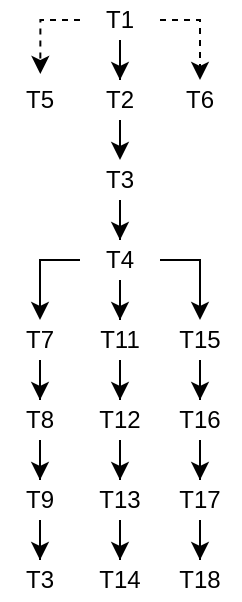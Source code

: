 <mxfile version="14.4.4" type="device"><diagram id="cH80iMF6GIbYIb9m7Wub" name="Page-1"><mxGraphModel dx="677" dy="363" grid="0" gridSize="10" guides="1" tooltips="1" connect="1" arrows="1" fold="1" page="1" pageScale="1" pageWidth="827" pageHeight="1169" math="0" shadow="0"><root><mxCell id="0"/><mxCell id="1" parent="0"/><mxCell id="Zf0aiyPFzgRAUX0XwArn-5" style="edgeStyle=orthogonalEdgeStyle;rounded=0;orthogonalLoop=1;jettySize=auto;html=1;entryX=0.5;entryY=0;entryDx=0;entryDy=0;" parent="1" source="Zf0aiyPFzgRAUX0XwArn-2" target="Zf0aiyPFzgRAUX0XwArn-3" edge="1"><mxGeometry relative="1" as="geometry"/></mxCell><mxCell id="-KZV9sA-aVCXaVLo_YIW-2" style="edgeStyle=orthogonalEdgeStyle;rounded=0;orthogonalLoop=1;jettySize=auto;html=1;entryX=0.5;entryY=0;entryDx=0;entryDy=0;dashed=1;" edge="1" parent="1" source="Zf0aiyPFzgRAUX0XwArn-2" target="Zf0aiyPFzgRAUX0XwArn-9"><mxGeometry relative="1" as="geometry"><Array as="points"><mxPoint x="500" y="170"/></Array></mxGeometry></mxCell><mxCell id="-KZV9sA-aVCXaVLo_YIW-3" style="edgeStyle=orthogonalEdgeStyle;rounded=0;orthogonalLoop=1;jettySize=auto;html=1;entryX=0.504;entryY=-0.15;entryDx=0;entryDy=0;entryPerimeter=0;dashed=1;" edge="1" parent="1" source="Zf0aiyPFzgRAUX0XwArn-2" target="Zf0aiyPFzgRAUX0XwArn-8"><mxGeometry relative="1" as="geometry"><Array as="points"><mxPoint x="420" y="170"/></Array></mxGeometry></mxCell><mxCell id="Zf0aiyPFzgRAUX0XwArn-2" value="T1" style="text;html=1;strokeColor=none;fillColor=none;align=center;verticalAlign=middle;whiteSpace=wrap;rounded=0;" parent="1" vertex="1"><mxGeometry x="440" y="160" width="40" height="20" as="geometry"/></mxCell><mxCell id="Zf0aiyPFzgRAUX0XwArn-16" style="edgeStyle=orthogonalEdgeStyle;rounded=0;orthogonalLoop=1;jettySize=auto;html=1;exitX=0.5;exitY=1;exitDx=0;exitDy=0;entryX=0.5;entryY=0;entryDx=0;entryDy=0;" parent="1" source="Zf0aiyPFzgRAUX0XwArn-3" target="Zf0aiyPFzgRAUX0XwArn-6" edge="1"><mxGeometry relative="1" as="geometry"/></mxCell><mxCell id="Zf0aiyPFzgRAUX0XwArn-3" value="T2&lt;br&gt;" style="text;html=1;strokeColor=none;fillColor=none;align=center;verticalAlign=middle;whiteSpace=wrap;rounded=0;" parent="1" vertex="1"><mxGeometry x="440" y="200" width="40" height="20" as="geometry"/></mxCell><mxCell id="Zf0aiyPFzgRAUX0XwArn-17" style="edgeStyle=orthogonalEdgeStyle;rounded=0;orthogonalLoop=1;jettySize=auto;html=1;" parent="1" source="Zf0aiyPFzgRAUX0XwArn-6" target="Zf0aiyPFzgRAUX0XwArn-7" edge="1"><mxGeometry relative="1" as="geometry"/></mxCell><mxCell id="Zf0aiyPFzgRAUX0XwArn-6" value="T3" style="text;html=1;strokeColor=none;fillColor=none;align=center;verticalAlign=middle;whiteSpace=wrap;rounded=0;" parent="1" vertex="1"><mxGeometry x="440" y="240" width="40" height="20" as="geometry"/></mxCell><mxCell id="-KZV9sA-aVCXaVLo_YIW-4" style="edgeStyle=orthogonalEdgeStyle;rounded=0;orthogonalLoop=1;jettySize=auto;html=1;entryX=0.5;entryY=0;entryDx=0;entryDy=0;" edge="1" parent="1" source="Zf0aiyPFzgRAUX0XwArn-7" target="Zf0aiyPFzgRAUX0XwArn-14"><mxGeometry relative="1" as="geometry"/></mxCell><mxCell id="-KZV9sA-aVCXaVLo_YIW-5" style="edgeStyle=orthogonalEdgeStyle;rounded=0;orthogonalLoop=1;jettySize=auto;html=1;entryX=0.5;entryY=0;entryDx=0;entryDy=0;" edge="1" parent="1" source="Zf0aiyPFzgRAUX0XwArn-7" target="Zf0aiyPFzgRAUX0XwArn-23"><mxGeometry relative="1" as="geometry"><Array as="points"><mxPoint x="500" y="290"/></Array></mxGeometry></mxCell><mxCell id="-KZV9sA-aVCXaVLo_YIW-8" style="edgeStyle=orthogonalEdgeStyle;rounded=0;orthogonalLoop=1;jettySize=auto;html=1;entryX=0.5;entryY=0;entryDx=0;entryDy=0;" edge="1" parent="1" source="Zf0aiyPFzgRAUX0XwArn-7" target="Zf0aiyPFzgRAUX0XwArn-10"><mxGeometry relative="1" as="geometry"><Array as="points"><mxPoint x="420" y="290"/></Array></mxGeometry></mxCell><mxCell id="Zf0aiyPFzgRAUX0XwArn-7" value="T4&lt;span style=&quot;color: rgba(0 , 0 , 0 , 0) ; font-family: monospace ; font-size: 0px&quot;&gt;%3CmxGraphModel%3E%3Croot%3E%3CmxCell%20id%3D%220%22%2F%3E%3CmxCell%20id%3D%221%22%20parent%3D%220%22%2F%3E%3CmxCell%20id%3D%222%22%20value%3D%22T3%22%20style%3D%22text%3Bhtml%3D1%3BstrokeColor%3Dnone%3BfillColor%3Dnone%3Balign%3Dcenter%3BverticalAlign%3Dmiddle%3BwhiteSpace%3Dwrap%3Brounded%3D0%3B%22%20vertex%3D%221%22%20parent%3D%221%22%3E%3CmxGeometry%20x%3D%22430%22%20y%3D%22240%22%20width%3D%2240%22%20height%3D%2220%22%20as%3D%22geometry%22%2F%3E%3C%2FmxCell%3E%3C%2Froot%3E%3C%2FmxGraphModel%3E&lt;/span&gt;" style="text;html=1;strokeColor=none;fillColor=none;align=center;verticalAlign=middle;whiteSpace=wrap;rounded=0;" parent="1" vertex="1"><mxGeometry x="440" y="280" width="40" height="20" as="geometry"/></mxCell><mxCell id="Zf0aiyPFzgRAUX0XwArn-8" value="T5&lt;span style=&quot;color: rgba(0 , 0 , 0 , 0) ; font-family: monospace ; font-size: 0px&quot;&gt;%3CmxGraphModel%3E%3Croot%3E%3CmxCell%20id%3D%220%22%2F%3E%3CmxCell%20id%3D%221%22%20parent%3D%220%22%2F%3E%3CmxCell%20id%3D%222%22%20value%3D%22T3%22%20style%3D%22text%3Bhtml%3D1%3BstrokeColor%3Dnone%3BfillColor%3Dnone%3Balign%3Dcenter%3BverticalAlign%3Dmiddle%3BwhiteSpace%3Dwrap%3Brounded%3D0%3B%22%20vertex%3D%221%22%20parent%3D%221%22%3E%3CmxGeometry%20x%3D%22430%22%20y%3D%22240%22%20width%3D%2240%22%20height%3D%2220%22%20as%3D%22geometry%22%2F%3E%3C%2FmxCell%3E%3C%2Froot%3E%3C%2FmxGraphModel%3E&lt;/span&gt;" style="text;html=1;strokeColor=none;fillColor=none;align=center;verticalAlign=middle;whiteSpace=wrap;rounded=0;" parent="1" vertex="1"><mxGeometry x="400" y="200" width="40" height="20" as="geometry"/></mxCell><mxCell id="Zf0aiyPFzgRAUX0XwArn-9" value="T6" style="text;html=1;strokeColor=none;fillColor=none;align=center;verticalAlign=middle;whiteSpace=wrap;rounded=0;" parent="1" vertex="1"><mxGeometry x="480" y="200" width="40" height="20" as="geometry"/></mxCell><mxCell id="Zf0aiyPFzgRAUX0XwArn-32" style="edgeStyle=orthogonalEdgeStyle;rounded=0;orthogonalLoop=1;jettySize=auto;html=1;entryX=0.5;entryY=0;entryDx=0;entryDy=0;" parent="1" source="Zf0aiyPFzgRAUX0XwArn-10" target="Zf0aiyPFzgRAUX0XwArn-11" edge="1"><mxGeometry relative="1" as="geometry"/></mxCell><mxCell id="Zf0aiyPFzgRAUX0XwArn-10" value="T7" style="text;html=1;strokeColor=none;fillColor=none;align=center;verticalAlign=middle;whiteSpace=wrap;rounded=0;" parent="1" vertex="1"><mxGeometry x="400" y="320" width="40" height="20" as="geometry"/></mxCell><mxCell id="Zf0aiyPFzgRAUX0XwArn-34" style="edgeStyle=orthogonalEdgeStyle;rounded=0;orthogonalLoop=1;jettySize=auto;html=1;entryX=0.5;entryY=0;entryDx=0;entryDy=0;" parent="1" source="Zf0aiyPFzgRAUX0XwArn-11" target="Zf0aiyPFzgRAUX0XwArn-12" edge="1"><mxGeometry relative="1" as="geometry"/></mxCell><mxCell id="Zf0aiyPFzgRAUX0XwArn-11" value="T8&lt;br&gt;" style="text;html=1;strokeColor=none;fillColor=none;align=center;verticalAlign=middle;whiteSpace=wrap;rounded=0;" parent="1" vertex="1"><mxGeometry x="400" y="360" width="40" height="20" as="geometry"/></mxCell><mxCell id="Zf0aiyPFzgRAUX0XwArn-39" style="edgeStyle=orthogonalEdgeStyle;rounded=0;orthogonalLoop=1;jettySize=auto;html=1;entryX=0.5;entryY=0;entryDx=0;entryDy=0;" parent="1" source="Zf0aiyPFzgRAUX0XwArn-12" target="Zf0aiyPFzgRAUX0XwArn-38" edge="1"><mxGeometry relative="1" as="geometry"/></mxCell><mxCell id="Zf0aiyPFzgRAUX0XwArn-12" value="T9" style="text;html=1;strokeColor=none;fillColor=none;align=center;verticalAlign=middle;whiteSpace=wrap;rounded=0;" parent="1" vertex="1"><mxGeometry x="400" y="400" width="40" height="20" as="geometry"/></mxCell><mxCell id="Zf0aiyPFzgRAUX0XwArn-37" style="edgeStyle=orthogonalEdgeStyle;rounded=0;orthogonalLoop=1;jettySize=auto;html=1;entryX=0.5;entryY=0;entryDx=0;entryDy=0;" parent="1" source="Zf0aiyPFzgRAUX0XwArn-13" target="Zf0aiyPFzgRAUX0XwArn-15" edge="1"><mxGeometry relative="1" as="geometry"/></mxCell><mxCell id="Zf0aiyPFzgRAUX0XwArn-13" value="T12" style="text;html=1;strokeColor=none;fillColor=none;align=center;verticalAlign=middle;whiteSpace=wrap;rounded=0;" parent="1" vertex="1"><mxGeometry x="440" y="360" width="40" height="20" as="geometry"/></mxCell><mxCell id="Zf0aiyPFzgRAUX0XwArn-36" style="edgeStyle=orthogonalEdgeStyle;rounded=0;orthogonalLoop=1;jettySize=auto;html=1;entryX=0.5;entryY=0;entryDx=0;entryDy=0;" parent="1" source="Zf0aiyPFzgRAUX0XwArn-14" target="Zf0aiyPFzgRAUX0XwArn-13" edge="1"><mxGeometry relative="1" as="geometry"/></mxCell><mxCell id="Zf0aiyPFzgRAUX0XwArn-14" value="T11" style="text;html=1;strokeColor=none;fillColor=none;align=center;verticalAlign=middle;whiteSpace=wrap;rounded=0;" parent="1" vertex="1"><mxGeometry x="440" y="320" width="40" height="20" as="geometry"/></mxCell><mxCell id="Zf0aiyPFzgRAUX0XwArn-42" style="edgeStyle=orthogonalEdgeStyle;rounded=0;orthogonalLoop=1;jettySize=auto;html=1;entryX=0.5;entryY=0;entryDx=0;entryDy=0;" parent="1" source="Zf0aiyPFzgRAUX0XwArn-15" target="Zf0aiyPFzgRAUX0XwArn-40" edge="1"><mxGeometry relative="1" as="geometry"/></mxCell><mxCell id="Zf0aiyPFzgRAUX0XwArn-15" value="T13" style="text;html=1;strokeColor=none;fillColor=none;align=center;verticalAlign=middle;whiteSpace=wrap;rounded=0;" parent="1" vertex="1"><mxGeometry x="440" y="400" width="40" height="20" as="geometry"/></mxCell><mxCell id="Zf0aiyPFzgRAUX0XwArn-47" style="edgeStyle=orthogonalEdgeStyle;rounded=0;orthogonalLoop=1;jettySize=auto;html=1;entryX=0.5;entryY=0;entryDx=0;entryDy=0;" parent="1" source="Zf0aiyPFzgRAUX0XwArn-23" target="Zf0aiyPFzgRAUX0XwArn-43" edge="1"><mxGeometry relative="1" as="geometry"/></mxCell><mxCell id="Zf0aiyPFzgRAUX0XwArn-23" value="T15" style="text;html=1;strokeColor=none;fillColor=none;align=center;verticalAlign=middle;whiteSpace=wrap;rounded=0;" parent="1" vertex="1"><mxGeometry x="480" y="320" width="40" height="20" as="geometry"/></mxCell><mxCell id="Zf0aiyPFzgRAUX0XwArn-38" value="T3" style="text;html=1;strokeColor=none;fillColor=none;align=center;verticalAlign=middle;whiteSpace=wrap;rounded=0;" parent="1" vertex="1"><mxGeometry x="400" y="440" width="40" height="20" as="geometry"/></mxCell><mxCell id="Zf0aiyPFzgRAUX0XwArn-40" value="T14" style="text;html=1;strokeColor=none;fillColor=none;align=center;verticalAlign=middle;whiteSpace=wrap;rounded=0;" parent="1" vertex="1"><mxGeometry x="440" y="440" width="40" height="20" as="geometry"/></mxCell><mxCell id="Zf0aiyPFzgRAUX0XwArn-48" style="edgeStyle=orthogonalEdgeStyle;rounded=0;orthogonalLoop=1;jettySize=auto;html=1;entryX=0.5;entryY=0;entryDx=0;entryDy=0;" parent="1" source="Zf0aiyPFzgRAUX0XwArn-43" target="Zf0aiyPFzgRAUX0XwArn-44" edge="1"><mxGeometry relative="1" as="geometry"/></mxCell><mxCell id="Zf0aiyPFzgRAUX0XwArn-43" value="T16" style="text;html=1;strokeColor=none;fillColor=none;align=center;verticalAlign=middle;whiteSpace=wrap;rounded=0;" parent="1" vertex="1"><mxGeometry x="480" y="360" width="40" height="20" as="geometry"/></mxCell><mxCell id="Zf0aiyPFzgRAUX0XwArn-49" style="edgeStyle=orthogonalEdgeStyle;rounded=0;orthogonalLoop=1;jettySize=auto;html=1;entryX=0.5;entryY=0;entryDx=0;entryDy=0;" parent="1" source="Zf0aiyPFzgRAUX0XwArn-44" target="Zf0aiyPFzgRAUX0XwArn-45" edge="1"><mxGeometry relative="1" as="geometry"/></mxCell><mxCell id="Zf0aiyPFzgRAUX0XwArn-44" value="T17" style="text;html=1;strokeColor=none;fillColor=none;align=center;verticalAlign=middle;whiteSpace=wrap;rounded=0;" parent="1" vertex="1"><mxGeometry x="480" y="400" width="40" height="20" as="geometry"/></mxCell><mxCell id="Zf0aiyPFzgRAUX0XwArn-45" value="T18" style="text;html=1;strokeColor=none;fillColor=none;align=center;verticalAlign=middle;whiteSpace=wrap;rounded=0;" parent="1" vertex="1"><mxGeometry x="480" y="440" width="40" height="20" as="geometry"/></mxCell></root></mxGraphModel></diagram></mxfile>